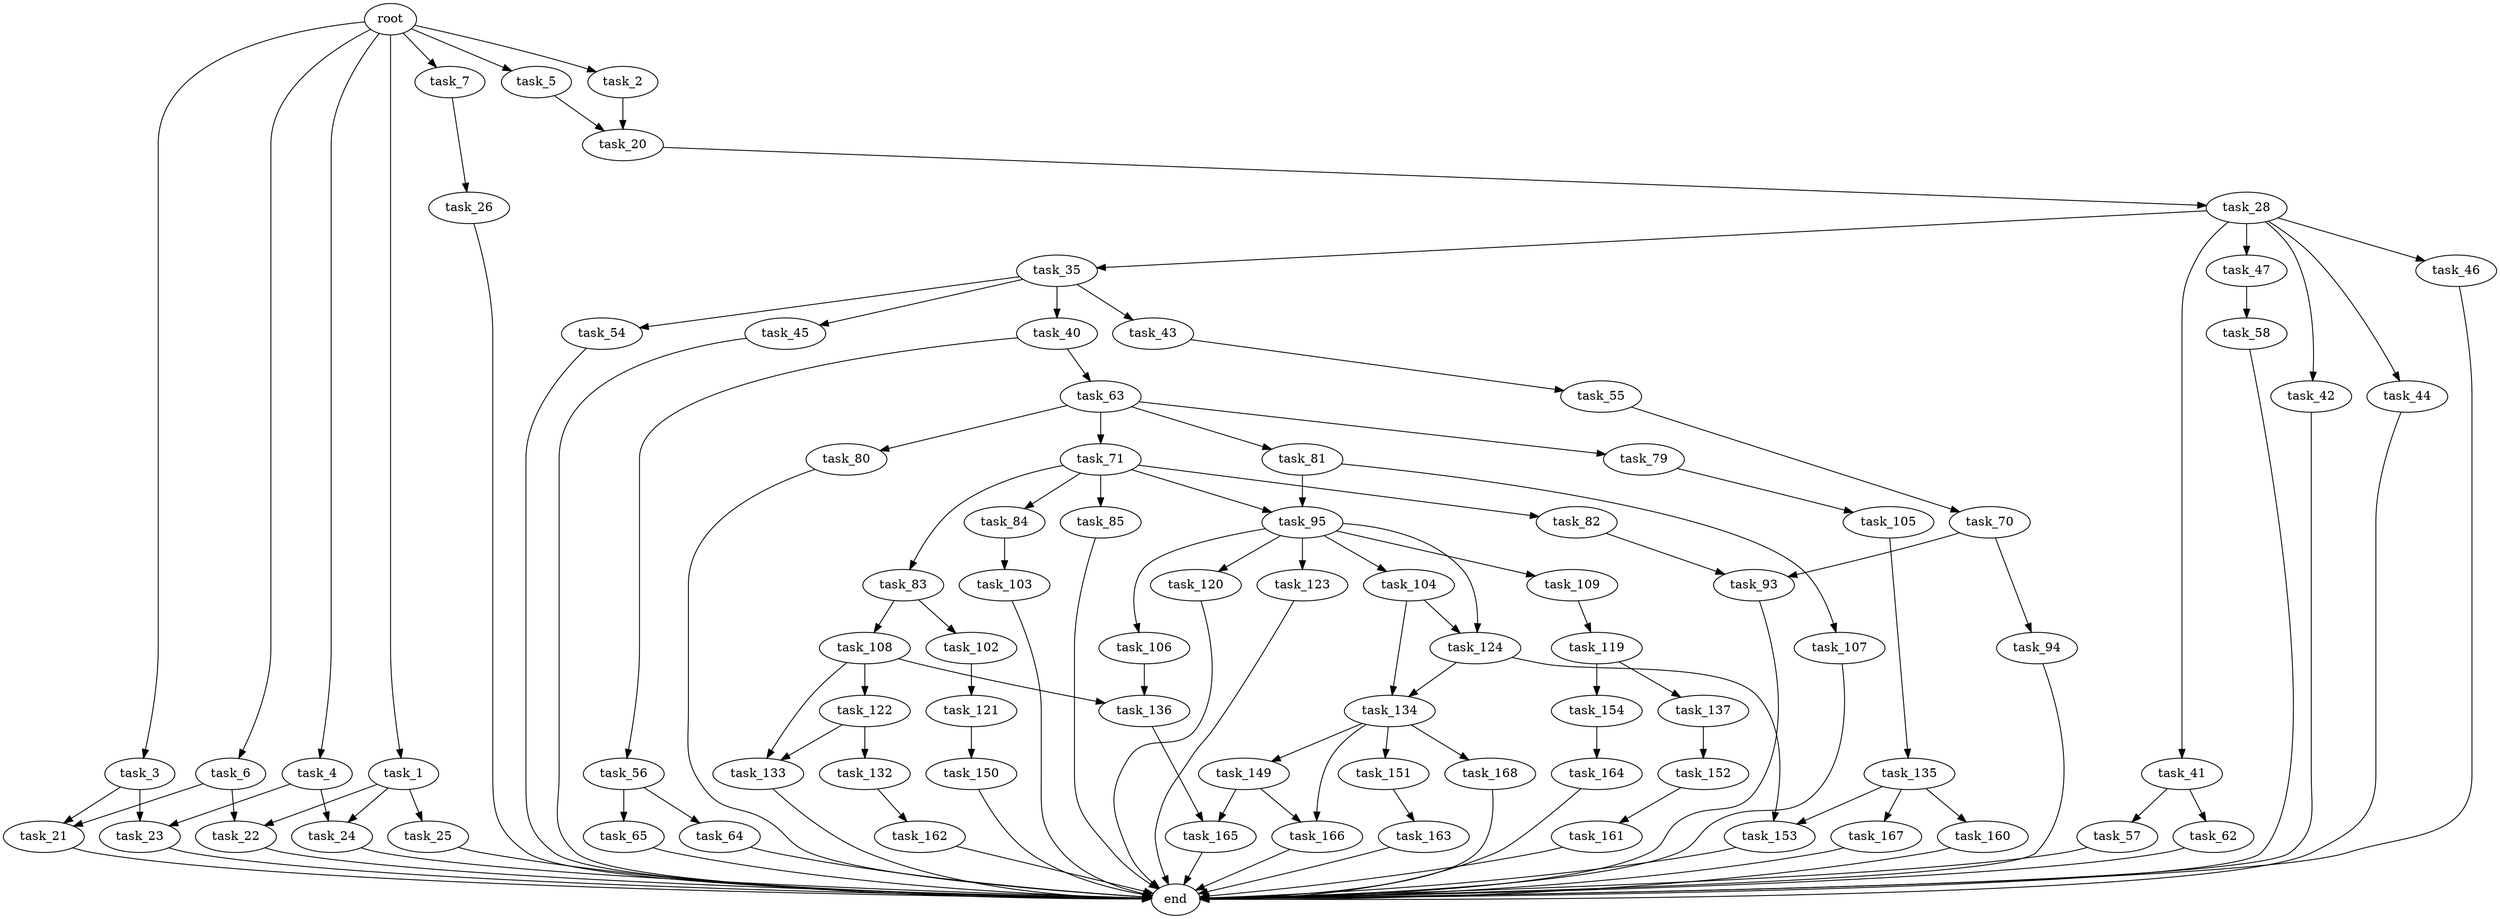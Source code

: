 digraph G {
  root [size="0.000000"];
  task_1 [size="549755813888.000000"];
  task_2 [size="448120300473.000000"];
  task_3 [size="646108863.000000"];
  task_4 [size="231928233984.000000"];
  task_5 [size="1073741824000.000000"];
  task_6 [size="1440493202.000000"];
  task_7 [size="13550521864.000000"];
  task_20 [size="300241721991.000000"];
  task_21 [size="6099704832.000000"];
  task_22 [size="14645944391.000000"];
  task_23 [size="231928233984.000000"];
  task_24 [size="231928233984.000000"];
  task_25 [size="231928233984.000000"];
  task_26 [size="68719476736.000000"];
  task_28 [size="292835552957.000000"];
  task_35 [size="8589934592.000000"];
  task_40 [size="8830048208.000000"];
  task_41 [size="48655983116.000000"];
  task_42 [size="5105213036.000000"];
  task_43 [size="68719476736.000000"];
  task_44 [size="8589934592.000000"];
  task_45 [size="30114991537.000000"];
  task_46 [size="782757789696.000000"];
  task_47 [size="303219567014.000000"];
  task_54 [size="1073741824000.000000"];
  task_55 [size="30942984671.000000"];
  task_56 [size="8589934592.000000"];
  task_57 [size="17057812200.000000"];
  task_58 [size="782757789696.000000"];
  task_62 [size="549755813888.000000"];
  task_63 [size="657079597576.000000"];
  task_64 [size="8589934592.000000"];
  task_65 [size="4494803065.000000"];
  task_70 [size="573713489003.000000"];
  task_71 [size="134217728000.000000"];
  task_79 [size="391918830272.000000"];
  task_80 [size="26141614948.000000"];
  task_81 [size="10181833426.000000"];
  task_82 [size="523750045499.000000"];
  task_83 [size="262593380263.000000"];
  task_84 [size="782757789696.000000"];
  task_85 [size="23916139716.000000"];
  task_93 [size="28991029248.000000"];
  task_94 [size="68719476736.000000"];
  task_95 [size="549755813888.000000"];
  task_102 [size="1055477516.000000"];
  task_103 [size="1492187418.000000"];
  task_104 [size="233999665146.000000"];
  task_105 [size="3691946893.000000"];
  task_106 [size="17275361602.000000"];
  task_107 [size="3741581364.000000"];
  task_108 [size="1073741824000.000000"];
  task_109 [size="4860667643.000000"];
  task_119 [size="43985616346.000000"];
  task_120 [size="3472911884.000000"];
  task_121 [size="134217728000.000000"];
  task_122 [size="481201096804.000000"];
  task_123 [size="680222123247.000000"];
  task_124 [size="392313699904.000000"];
  task_132 [size="957306717772.000000"];
  task_133 [size="78122320964.000000"];
  task_134 [size="5878752882.000000"];
  task_135 [size="8666791872.000000"];
  task_136 [size="231928233984.000000"];
  task_137 [size="132356752752.000000"];
  task_149 [size="387904820401.000000"];
  task_150 [size="361329845742.000000"];
  task_151 [size="8880528919.000000"];
  task_152 [size="41963194301.000000"];
  task_153 [size="368293445632.000000"];
  task_154 [size="430274355756.000000"];
  task_160 [size="861109551281.000000"];
  task_161 [size="782757789696.000000"];
  task_162 [size="177041222273.000000"];
  task_163 [size="134217728000.000000"];
  task_164 [size="408802592880.000000"];
  task_165 [size="1073741824000.000000"];
  task_166 [size="599680966207.000000"];
  task_167 [size="43995396615.000000"];
  task_168 [size="134217728000.000000"];
  end [size="0.000000"];

  root -> task_1 [size="1.000000"];
  root -> task_2 [size="1.000000"];
  root -> task_3 [size="1.000000"];
  root -> task_4 [size="1.000000"];
  root -> task_5 [size="1.000000"];
  root -> task_6 [size="1.000000"];
  root -> task_7 [size="1.000000"];
  task_1 -> task_22 [size="536870912.000000"];
  task_1 -> task_24 [size="536870912.000000"];
  task_1 -> task_25 [size="536870912.000000"];
  task_2 -> task_20 [size="679477248.000000"];
  task_3 -> task_21 [size="75497472.000000"];
  task_3 -> task_23 [size="75497472.000000"];
  task_4 -> task_23 [size="301989888.000000"];
  task_4 -> task_24 [size="301989888.000000"];
  task_5 -> task_20 [size="838860800.000000"];
  task_6 -> task_21 [size="33554432.000000"];
  task_6 -> task_22 [size="33554432.000000"];
  task_7 -> task_26 [size="301989888.000000"];
  task_20 -> task_28 [size="301989888.000000"];
  task_21 -> end [size="1.000000"];
  task_22 -> end [size="1.000000"];
  task_23 -> end [size="1.000000"];
  task_24 -> end [size="1.000000"];
  task_25 -> end [size="1.000000"];
  task_26 -> end [size="1.000000"];
  task_28 -> task_35 [size="536870912.000000"];
  task_28 -> task_41 [size="536870912.000000"];
  task_28 -> task_42 [size="536870912.000000"];
  task_28 -> task_44 [size="536870912.000000"];
  task_28 -> task_46 [size="536870912.000000"];
  task_28 -> task_47 [size="536870912.000000"];
  task_35 -> task_40 [size="33554432.000000"];
  task_35 -> task_43 [size="33554432.000000"];
  task_35 -> task_45 [size="33554432.000000"];
  task_35 -> task_54 [size="33554432.000000"];
  task_40 -> task_56 [size="33554432.000000"];
  task_40 -> task_63 [size="33554432.000000"];
  task_41 -> task_57 [size="134217728.000000"];
  task_41 -> task_62 [size="134217728.000000"];
  task_42 -> end [size="1.000000"];
  task_43 -> task_55 [size="134217728.000000"];
  task_44 -> end [size="1.000000"];
  task_45 -> end [size="1.000000"];
  task_46 -> end [size="1.000000"];
  task_47 -> task_58 [size="209715200.000000"];
  task_54 -> end [size="1.000000"];
  task_55 -> task_70 [size="75497472.000000"];
  task_56 -> task_64 [size="33554432.000000"];
  task_56 -> task_65 [size="33554432.000000"];
  task_57 -> end [size="1.000000"];
  task_58 -> end [size="1.000000"];
  task_62 -> end [size="1.000000"];
  task_63 -> task_71 [size="536870912.000000"];
  task_63 -> task_79 [size="536870912.000000"];
  task_63 -> task_80 [size="536870912.000000"];
  task_63 -> task_81 [size="536870912.000000"];
  task_64 -> end [size="1.000000"];
  task_65 -> end [size="1.000000"];
  task_70 -> task_93 [size="411041792.000000"];
  task_70 -> task_94 [size="411041792.000000"];
  task_71 -> task_82 [size="209715200.000000"];
  task_71 -> task_83 [size="209715200.000000"];
  task_71 -> task_84 [size="209715200.000000"];
  task_71 -> task_85 [size="209715200.000000"];
  task_71 -> task_95 [size="209715200.000000"];
  task_79 -> task_105 [size="301989888.000000"];
  task_80 -> end [size="1.000000"];
  task_81 -> task_95 [size="536870912.000000"];
  task_81 -> task_107 [size="536870912.000000"];
  task_82 -> task_93 [size="536870912.000000"];
  task_83 -> task_102 [size="536870912.000000"];
  task_83 -> task_108 [size="536870912.000000"];
  task_84 -> task_103 [size="679477248.000000"];
  task_85 -> end [size="1.000000"];
  task_93 -> end [size="1.000000"];
  task_94 -> end [size="1.000000"];
  task_95 -> task_104 [size="536870912.000000"];
  task_95 -> task_106 [size="536870912.000000"];
  task_95 -> task_109 [size="536870912.000000"];
  task_95 -> task_120 [size="536870912.000000"];
  task_95 -> task_123 [size="536870912.000000"];
  task_95 -> task_124 [size="536870912.000000"];
  task_102 -> task_121 [size="33554432.000000"];
  task_103 -> end [size="1.000000"];
  task_104 -> task_124 [size="411041792.000000"];
  task_104 -> task_134 [size="411041792.000000"];
  task_105 -> task_135 [size="75497472.000000"];
  task_106 -> task_136 [size="838860800.000000"];
  task_107 -> end [size="1.000000"];
  task_108 -> task_122 [size="838860800.000000"];
  task_108 -> task_133 [size="838860800.000000"];
  task_108 -> task_136 [size="838860800.000000"];
  task_109 -> task_119 [size="209715200.000000"];
  task_119 -> task_137 [size="75497472.000000"];
  task_119 -> task_154 [size="75497472.000000"];
  task_120 -> end [size="1.000000"];
  task_121 -> task_150 [size="209715200.000000"];
  task_122 -> task_132 [size="411041792.000000"];
  task_122 -> task_133 [size="411041792.000000"];
  task_123 -> end [size="1.000000"];
  task_124 -> task_134 [size="301989888.000000"];
  task_124 -> task_153 [size="301989888.000000"];
  task_132 -> task_162 [size="679477248.000000"];
  task_133 -> end [size="1.000000"];
  task_134 -> task_149 [size="209715200.000000"];
  task_134 -> task_151 [size="209715200.000000"];
  task_134 -> task_166 [size="209715200.000000"];
  task_134 -> task_168 [size="209715200.000000"];
  task_135 -> task_153 [size="536870912.000000"];
  task_135 -> task_160 [size="536870912.000000"];
  task_135 -> task_167 [size="536870912.000000"];
  task_136 -> task_165 [size="301989888.000000"];
  task_137 -> task_152 [size="134217728.000000"];
  task_149 -> task_165 [size="536870912.000000"];
  task_149 -> task_166 [size="536870912.000000"];
  task_150 -> end [size="1.000000"];
  task_151 -> task_163 [size="536870912.000000"];
  task_152 -> task_161 [size="679477248.000000"];
  task_153 -> end [size="1.000000"];
  task_154 -> task_164 [size="301989888.000000"];
  task_160 -> end [size="1.000000"];
  task_161 -> end [size="1.000000"];
  task_162 -> end [size="1.000000"];
  task_163 -> end [size="1.000000"];
  task_164 -> end [size="1.000000"];
  task_165 -> end [size="1.000000"];
  task_166 -> end [size="1.000000"];
  task_167 -> end [size="1.000000"];
  task_168 -> end [size="1.000000"];
}
